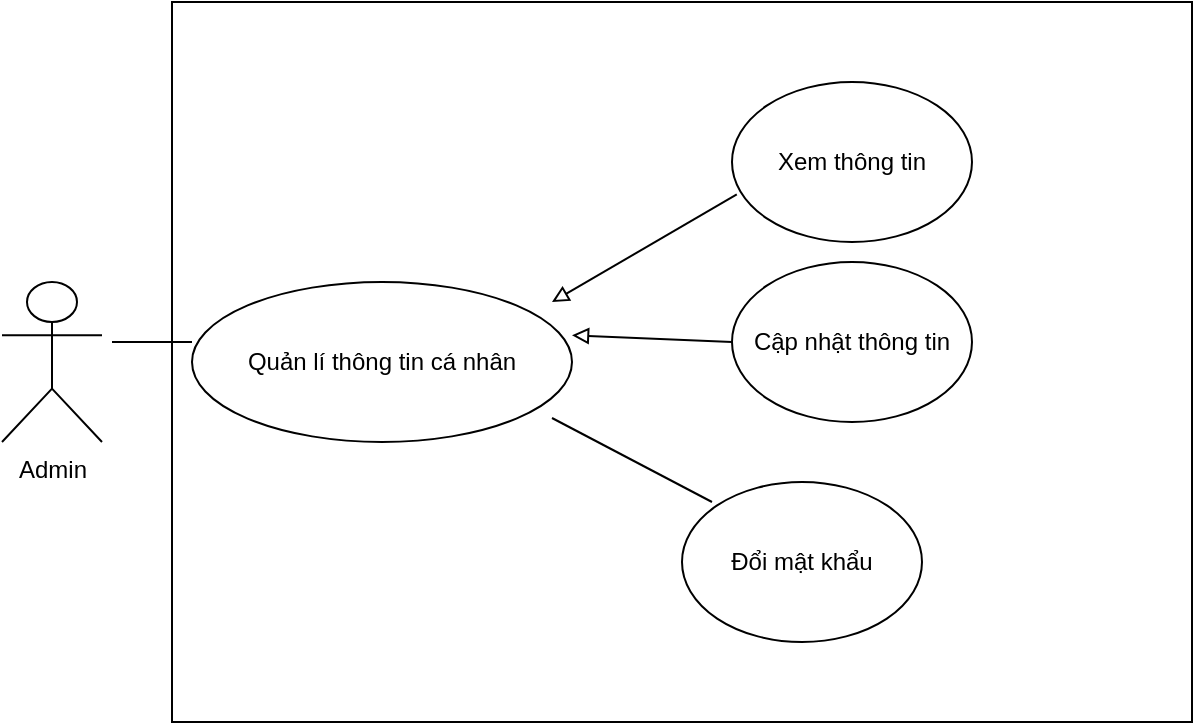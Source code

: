 <mxfile version="11.3.0" type="github" pages="1"><diagram id="f7vL4_Spdn4efCmbWqTc" name="Page-1"><mxGraphModel dx="976" dy="532" grid="1" gridSize="10" guides="1" tooltips="1" connect="1" arrows="1" fold="1" page="1" pageScale="1" pageWidth="827" pageHeight="1169" math="0" shadow="0"><root><mxCell id="0"/><mxCell id="1" parent="0"/><mxCell id="aw6KfDG_zc1b-MBhR2rp-1" value="Admin" style="shape=umlActor;verticalLabelPosition=bottom;labelBackgroundColor=#ffffff;verticalAlign=top;html=1;outlineConnect=0;" vertex="1" parent="1"><mxGeometry x="125" y="230" width="50" height="80" as="geometry"/></mxCell><mxCell id="aw6KfDG_zc1b-MBhR2rp-4" value="" style="rounded=0;whiteSpace=wrap;html=1;" vertex="1" parent="1"><mxGeometry x="210" y="90" width="510" height="360" as="geometry"/></mxCell><mxCell id="aw6KfDG_zc1b-MBhR2rp-5" value="Quản lí thông tin cá nhân" style="ellipse;whiteSpace=wrap;html=1;" vertex="1" parent="1"><mxGeometry x="220" y="230" width="190" height="80" as="geometry"/></mxCell><mxCell id="aw6KfDG_zc1b-MBhR2rp-6" value="" style="endArrow=none;html=1;exitX=0;exitY=0.375;exitDx=0;exitDy=0;exitPerimeter=0;" edge="1" parent="1" source="aw6KfDG_zc1b-MBhR2rp-5"><mxGeometry width="50" height="50" relative="1" as="geometry"><mxPoint x="130" y="520" as="sourcePoint"/><mxPoint x="180" y="260" as="targetPoint"/></mxGeometry></mxCell><mxCell id="aw6KfDG_zc1b-MBhR2rp-7" value="Xem thông tin" style="ellipse;whiteSpace=wrap;html=1;" vertex="1" parent="1"><mxGeometry x="490" y="130" width="120" height="80" as="geometry"/></mxCell><mxCell id="aw6KfDG_zc1b-MBhR2rp-8" value="Cập nhật thông tin" style="ellipse;whiteSpace=wrap;html=1;" vertex="1" parent="1"><mxGeometry x="490" y="220" width="120" height="80" as="geometry"/></mxCell><mxCell id="aw6KfDG_zc1b-MBhR2rp-9" value="Đổi mật khẩu" style="ellipse;whiteSpace=wrap;html=1;" vertex="1" parent="1"><mxGeometry x="465" y="330" width="120" height="80" as="geometry"/></mxCell><mxCell id="aw6KfDG_zc1b-MBhR2rp-11" value="" style="endArrow=block;html=1;endFill=0;exitX=0.02;exitY=0.703;exitDx=0;exitDy=0;exitPerimeter=0;" edge="1" parent="1" source="aw6KfDG_zc1b-MBhR2rp-7"><mxGeometry width="50" height="50" relative="1" as="geometry"><mxPoint x="130" y="520" as="sourcePoint"/><mxPoint x="400" y="240" as="targetPoint"/></mxGeometry></mxCell><mxCell id="aw6KfDG_zc1b-MBhR2rp-12" value="" style="endArrow=block;html=1;endFill=0;exitX=0;exitY=0.5;exitDx=0;exitDy=0;entryX=1;entryY=0.333;entryDx=0;entryDy=0;entryPerimeter=0;" edge="1" parent="1" source="aw6KfDG_zc1b-MBhR2rp-8" target="aw6KfDG_zc1b-MBhR2rp-5"><mxGeometry width="50" height="50" relative="1" as="geometry"><mxPoint x="502.4" y="196.24" as="sourcePoint"/><mxPoint x="410" y="250" as="targetPoint"/></mxGeometry></mxCell><mxCell id="aw6KfDG_zc1b-MBhR2rp-14" value="" style="endArrow=none;html=1;" edge="1" parent="1"><mxGeometry width="50" height="50" relative="1" as="geometry"><mxPoint x="480" y="340" as="sourcePoint"/><mxPoint x="400" y="298" as="targetPoint"/></mxGeometry></mxCell></root></mxGraphModel></diagram></mxfile>